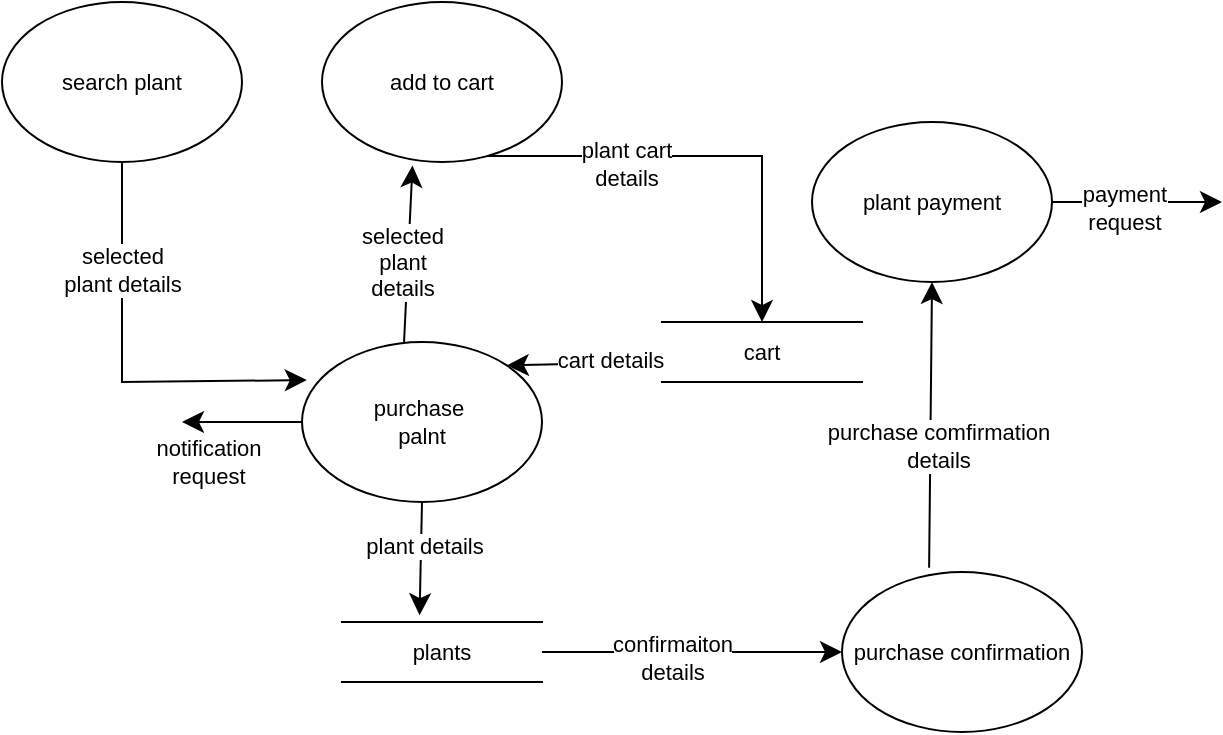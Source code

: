<mxfile version="22.1.16" type="device">
  <diagram name="Page-1" id="mXBaAOJ_BQy9Tq_c2_37">
    <mxGraphModel dx="1050" dy="580" grid="1" gridSize="10" guides="1" tooltips="1" connect="1" arrows="1" fold="1" page="1" pageScale="1" pageWidth="850" pageHeight="1100" math="0" shadow="0">
      <root>
        <mxCell id="0" />
        <mxCell id="1" parent="0" />
        <mxCell id="GNK5dfxyfaWe6w_aEV2V-9" value="purchase confirmation" style="ellipse;whiteSpace=wrap;html=1;fontSize=11;" vertex="1" parent="1">
          <mxGeometry x="440" y="415" width="120" height="80" as="geometry" />
        </mxCell>
        <mxCell id="GNK5dfxyfaWe6w_aEV2V-19" style="edgeStyle=none;curved=0;rounded=0;orthogonalLoop=1;jettySize=auto;html=1;exitX=0.643;exitY=0.963;exitDx=0;exitDy=0;fontSize=11;startSize=8;endSize=8;exitPerimeter=0;" edge="1" parent="1" source="GNK5dfxyfaWe6w_aEV2V-11" target="GNK5dfxyfaWe6w_aEV2V-25">
          <mxGeometry relative="1" as="geometry">
            <mxPoint x="260" y="120" as="targetPoint" />
            <Array as="points">
              <mxPoint x="400" y="207" />
            </Array>
          </mxGeometry>
        </mxCell>
        <mxCell id="GNK5dfxyfaWe6w_aEV2V-20" value="plant cart &lt;br style=&quot;font-size: 11px;&quot;&gt;details" style="edgeLabel;html=1;align=center;verticalAlign=middle;resizable=0;points=[];fontSize=11;" vertex="1" connectable="0" parent="GNK5dfxyfaWe6w_aEV2V-19">
          <mxGeometry x="-0.335" y="-4" relative="1" as="geometry">
            <mxPoint as="offset" />
          </mxGeometry>
        </mxCell>
        <mxCell id="GNK5dfxyfaWe6w_aEV2V-11" value="add to cart" style="ellipse;whiteSpace=wrap;html=1;fontSize=11;" vertex="1" parent="1">
          <mxGeometry x="180" y="130" width="120" height="80" as="geometry" />
        </mxCell>
        <mxCell id="GNK5dfxyfaWe6w_aEV2V-17" style="edgeStyle=none;curved=0;rounded=0;orthogonalLoop=1;jettySize=auto;html=1;exitX=0.5;exitY=1;exitDx=0;exitDy=0;fontSize=11;startSize=8;endSize=8;entryX=0.02;entryY=0.238;entryDx=0;entryDy=0;entryPerimeter=0;" edge="1" parent="1" source="GNK5dfxyfaWe6w_aEV2V-12" target="GNK5dfxyfaWe6w_aEV2V-13">
          <mxGeometry relative="1" as="geometry">
            <mxPoint x="180" y="270" as="targetPoint" />
            <Array as="points">
              <mxPoint x="80" y="320" />
            </Array>
          </mxGeometry>
        </mxCell>
        <mxCell id="GNK5dfxyfaWe6w_aEV2V-18" value="selected&lt;br style=&quot;font-size: 11px;&quot;&gt;plant details" style="edgeLabel;html=1;align=center;verticalAlign=middle;resizable=0;points=[];fontSize=11;" vertex="1" connectable="0" parent="GNK5dfxyfaWe6w_aEV2V-17">
          <mxGeometry x="-0.466" relative="1" as="geometry">
            <mxPoint as="offset" />
          </mxGeometry>
        </mxCell>
        <mxCell id="GNK5dfxyfaWe6w_aEV2V-12" value="search plant" style="ellipse;whiteSpace=wrap;html=1;fontSize=11;" vertex="1" parent="1">
          <mxGeometry x="20" y="130" width="120" height="80" as="geometry" />
        </mxCell>
        <mxCell id="GNK5dfxyfaWe6w_aEV2V-26" style="edgeStyle=none;curved=1;rounded=0;orthogonalLoop=1;jettySize=auto;html=1;exitX=0.425;exitY=0.008;exitDx=0;exitDy=0;fontSize=11;startSize=8;endSize=8;exitPerimeter=0;entryX=0.377;entryY=1.022;entryDx=0;entryDy=0;entryPerimeter=0;" edge="1" parent="1" source="GNK5dfxyfaWe6w_aEV2V-13" target="GNK5dfxyfaWe6w_aEV2V-11">
          <mxGeometry relative="1" as="geometry">
            <mxPoint x="210" y="220.19" as="sourcePoint" />
            <mxPoint x="261.802" y="-30.185" as="targetPoint" />
          </mxGeometry>
        </mxCell>
        <mxCell id="GNK5dfxyfaWe6w_aEV2V-27" value="selected&lt;br style=&quot;font-size: 11px;&quot;&gt;plant&lt;br style=&quot;font-size: 11px;&quot;&gt;details" style="edgeLabel;html=1;align=center;verticalAlign=middle;resizable=0;points=[];fontSize=11;" vertex="1" connectable="0" parent="GNK5dfxyfaWe6w_aEV2V-26">
          <mxGeometry x="0.46" y="2" relative="1" as="geometry">
            <mxPoint x="-2" y="24" as="offset" />
          </mxGeometry>
        </mxCell>
        <mxCell id="GNK5dfxyfaWe6w_aEV2V-32" style="edgeStyle=none;curved=1;rounded=0;orthogonalLoop=1;jettySize=auto;html=1;exitX=1;exitY=0.5;exitDx=0;exitDy=0;fontSize=11;startSize=8;endSize=8;" edge="1" parent="1" source="GNK5dfxyfaWe6w_aEV2V-16" target="GNK5dfxyfaWe6w_aEV2V-9">
          <mxGeometry relative="1" as="geometry" />
        </mxCell>
        <mxCell id="GNK5dfxyfaWe6w_aEV2V-33" value="confirmaiton&lt;br style=&quot;font-size: 11px;&quot;&gt;details" style="edgeLabel;html=1;align=center;verticalAlign=middle;resizable=0;points=[];fontSize=11;" vertex="1" connectable="0" parent="GNK5dfxyfaWe6w_aEV2V-32">
          <mxGeometry x="-0.139" y="-3" relative="1" as="geometry">
            <mxPoint as="offset" />
          </mxGeometry>
        </mxCell>
        <mxCell id="GNK5dfxyfaWe6w_aEV2V-34" style="edgeStyle=none;curved=1;rounded=0;orthogonalLoop=1;jettySize=auto;html=1;exitX=0;exitY=0.5;exitDx=0;exitDy=0;fontSize=11;startSize=8;endSize=8;" edge="1" parent="1" source="GNK5dfxyfaWe6w_aEV2V-13">
          <mxGeometry relative="1" as="geometry">
            <mxPoint x="110" y="340" as="targetPoint" />
          </mxGeometry>
        </mxCell>
        <mxCell id="GNK5dfxyfaWe6w_aEV2V-35" value="notification&lt;br style=&quot;font-size: 11px;&quot;&gt;request" style="edgeLabel;html=1;align=center;verticalAlign=middle;resizable=0;points=[];fontSize=11;" vertex="1" connectable="0" parent="GNK5dfxyfaWe6w_aEV2V-34">
          <mxGeometry x="0.245" relative="1" as="geometry">
            <mxPoint x="-10" y="20" as="offset" />
          </mxGeometry>
        </mxCell>
        <mxCell id="GNK5dfxyfaWe6w_aEV2V-36" style="edgeStyle=none;curved=1;rounded=0;orthogonalLoop=1;jettySize=auto;html=1;exitX=0.5;exitY=1;exitDx=0;exitDy=0;entryX=0.388;entryY=-0.113;entryDx=0;entryDy=0;fontSize=11;startSize=8;endSize=8;entryPerimeter=0;" edge="1" parent="1" source="GNK5dfxyfaWe6w_aEV2V-13" target="GNK5dfxyfaWe6w_aEV2V-16">
          <mxGeometry relative="1" as="geometry" />
        </mxCell>
        <mxCell id="GNK5dfxyfaWe6w_aEV2V-37" value="plant details" style="edgeLabel;html=1;align=center;verticalAlign=middle;resizable=0;points=[];fontSize=11;" vertex="1" connectable="0" parent="GNK5dfxyfaWe6w_aEV2V-36">
          <mxGeometry x="-0.226" y="1" relative="1" as="geometry">
            <mxPoint as="offset" />
          </mxGeometry>
        </mxCell>
        <mxCell id="GNK5dfxyfaWe6w_aEV2V-13" value="purchase&amp;nbsp;&lt;br style=&quot;font-size: 11px;&quot;&gt;palnt" style="ellipse;whiteSpace=wrap;html=1;fontSize=11;" vertex="1" parent="1">
          <mxGeometry x="170" y="300" width="120" height="80" as="geometry" />
        </mxCell>
        <mxCell id="GNK5dfxyfaWe6w_aEV2V-16" value="plants" style="html=1;dashed=0;whiteSpace=wrap;shape=partialRectangle;right=0;left=0;fontSize=11;" vertex="1" parent="1">
          <mxGeometry x="190" y="440" width="100" height="30" as="geometry" />
        </mxCell>
        <mxCell id="GNK5dfxyfaWe6w_aEV2V-22" style="edgeStyle=none;curved=1;rounded=0;orthogonalLoop=1;jettySize=auto;html=1;exitX=1;exitY=0.5;exitDx=0;exitDy=0;fontSize=11;startSize=8;endSize=8;" edge="1" parent="1" source="GNK5dfxyfaWe6w_aEV2V-21">
          <mxGeometry relative="1" as="geometry">
            <mxPoint x="630" y="230" as="targetPoint" />
          </mxGeometry>
        </mxCell>
        <mxCell id="GNK5dfxyfaWe6w_aEV2V-23" value="payment&lt;br style=&quot;font-size: 11px;&quot;&gt;request" style="edgeLabel;html=1;align=center;verticalAlign=middle;resizable=0;points=[];fontSize=11;" vertex="1" connectable="0" parent="GNK5dfxyfaWe6w_aEV2V-22">
          <mxGeometry x="-0.152" y="-3" relative="1" as="geometry">
            <mxPoint as="offset" />
          </mxGeometry>
        </mxCell>
        <mxCell id="GNK5dfxyfaWe6w_aEV2V-21" value="plant payment" style="ellipse;whiteSpace=wrap;html=1;fontSize=11;" vertex="1" parent="1">
          <mxGeometry x="425" y="190" width="120" height="80" as="geometry" />
        </mxCell>
        <mxCell id="GNK5dfxyfaWe6w_aEV2V-25" value="cart" style="html=1;dashed=0;whiteSpace=wrap;shape=partialRectangle;right=0;left=0;fontSize=11;" vertex="1" parent="1">
          <mxGeometry x="350" y="290" width="100" height="30" as="geometry" />
        </mxCell>
        <mxCell id="GNK5dfxyfaWe6w_aEV2V-28" style="edgeStyle=none;curved=1;rounded=0;orthogonalLoop=1;jettySize=auto;html=1;entryX=1;entryY=0;entryDx=0;entryDy=0;fontSize=11;startSize=8;endSize=8;" edge="1" parent="1" target="GNK5dfxyfaWe6w_aEV2V-13">
          <mxGeometry relative="1" as="geometry">
            <mxPoint x="350" y="310" as="sourcePoint" />
          </mxGeometry>
        </mxCell>
        <mxCell id="GNK5dfxyfaWe6w_aEV2V-29" value="cart details" style="edgeLabel;html=1;align=center;verticalAlign=middle;resizable=0;points=[];fontSize=11;" vertex="1" connectable="0" parent="GNK5dfxyfaWe6w_aEV2V-28">
          <mxGeometry x="-0.307" y="-2" relative="1" as="geometry">
            <mxPoint x="1" as="offset" />
          </mxGeometry>
        </mxCell>
        <mxCell id="GNK5dfxyfaWe6w_aEV2V-30" style="edgeStyle=none;curved=1;rounded=0;orthogonalLoop=1;jettySize=auto;html=1;exitX=0.363;exitY=-0.027;exitDx=0;exitDy=0;fontSize=11;startSize=8;endSize=8;exitPerimeter=0;entryX=0.5;entryY=1;entryDx=0;entryDy=0;" edge="1" parent="1" source="GNK5dfxyfaWe6w_aEV2V-9" target="GNK5dfxyfaWe6w_aEV2V-21">
          <mxGeometry relative="1" as="geometry">
            <mxPoint x="480" y="210" as="targetPoint" />
          </mxGeometry>
        </mxCell>
        <mxCell id="GNK5dfxyfaWe6w_aEV2V-31" value="purchase comfirmation&lt;br style=&quot;font-size: 11px;&quot;&gt;details" style="edgeLabel;html=1;align=center;verticalAlign=middle;resizable=0;points=[];fontSize=11;" vertex="1" connectable="0" parent="GNK5dfxyfaWe6w_aEV2V-30">
          <mxGeometry x="-0.146" y="-4" relative="1" as="geometry">
            <mxPoint as="offset" />
          </mxGeometry>
        </mxCell>
      </root>
    </mxGraphModel>
  </diagram>
</mxfile>
